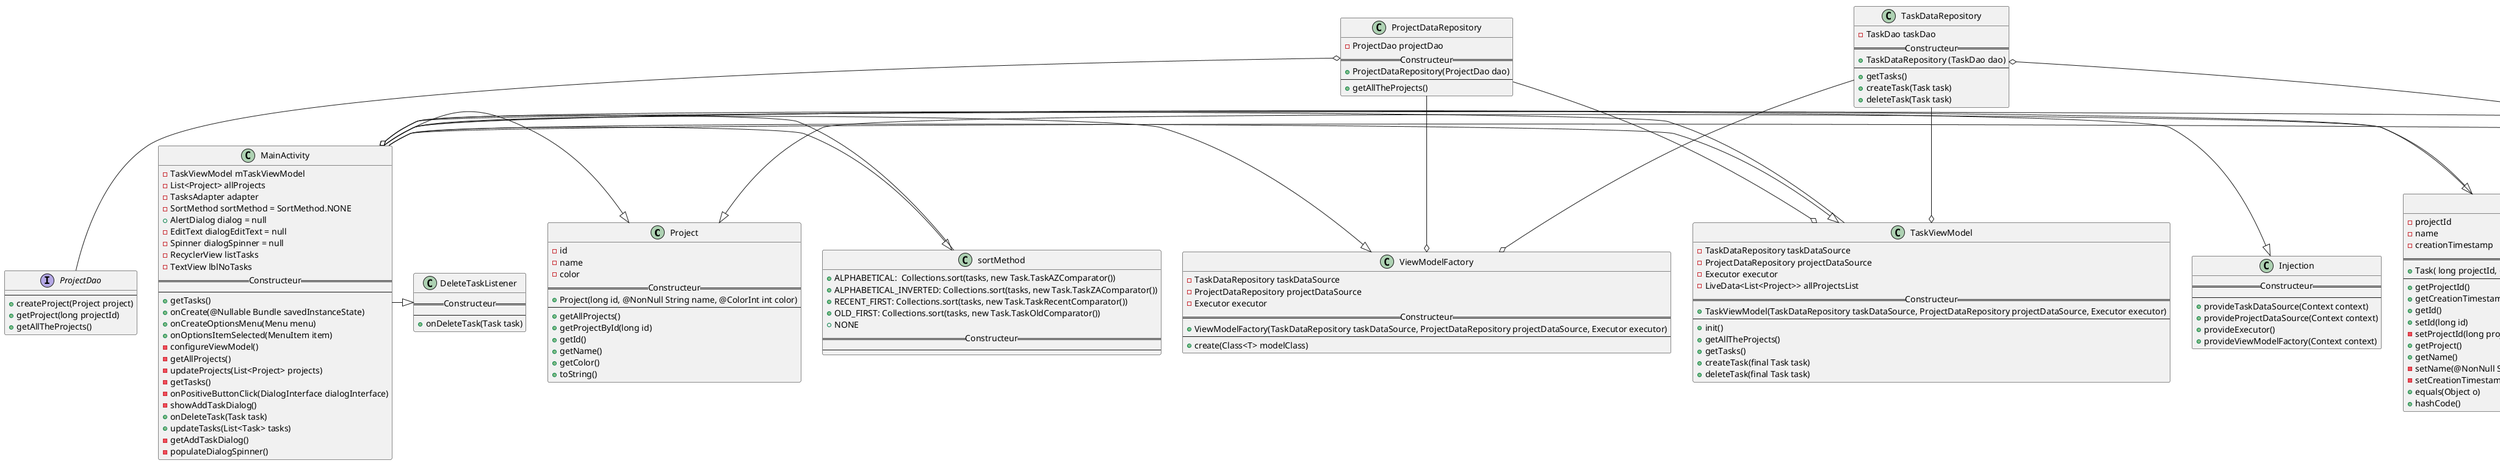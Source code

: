 @startuml

Project <|- Task

MainActivity -|> Project
MainActivity -|> Task
MainActivity -|> DeleteTaskListener
MainActivity -|> Injection
MainActivity -|> TaskViewModel
MainActivity -|> TaskAdapter
MainActivity -|> sortMethod
MainActivity -|> ViewModelFactory

MainActivity o-- TaskAdapter
MainActivity o-- TaskViewModel
MainActivity o-- sortMethod

TaskDataRepository o-- TaskDao
TaskDataRepository --o TaskViewModel
TaskDataRepository --o ViewModelFactory

ProjectDataRepository o-- ProjectDao
ProjectDataRepository --o TaskViewModel
ProjectDataRepository --o ViewModelFactory

deleteTask --o TaskAdapter


interface ProjectDao {
---
+createProject(Project project)
+getProject(long projectId)
+getAllTheProjects()
}

interface TaskDao {
---
+getTasks()
+insertTask(Task task)
+deleteTask(Task task)
}

abstract class TodocDatabase{
-static volatile TodocDatabase INSTANCE
==Constructeur==
---
+mtaskDao()
+mprojectDao()
+getInstance(Context context)
+prepopulateDatabase()
}

class Injection {
==Constructeur==
---
+provideTaskDataSource(Context context)
+provideProjectDataSource(Context context)
+provideExecutor()
+provideViewModelFactory(Context context)
}

class ViewModelFactory {
-TaskDataRepository taskDataSource
-ProjectDataRepository projectDataSource
-Executor executor
==Constructeur==
+ViewModelFactory(TaskDataRepository taskDataSource, ProjectDataRepository projectDataSource, Executor executor)
---
+create(Class<T> modelClass)
}

class Task {
-projectId
-name
-creationTimestamp
==Constructeur==
+Task( long projectId, @NonNull String name, long creationTimestamp)
---
+getProjectId()
+getCreationTimestamp()
+getId()
+setId(long id)
-setProjectId(long projectId)
+getProject()
+getName()
-setName(@NonNull String name)
-setCreationTimestamp(long creationTimestamp)
+equals(Object o)
+hashCode()
}

class Project {
-id
-name
-color
==Constructeur==
+Project(long id, @NonNull String name, @ColorInt int color)
---
+getAllProjects()
+getProjectById(long id)
+getId()
+getName()
+getColor()
+toString()
}

class ProjectDataRepository {
-ProjectDao projectDao
==Constructeur==
+ProjectDataRepository(ProjectDao dao)
---
+getAllTheProjects()
}

class TaskDataRepository {
-TaskDao taskDao
==Constructeur==
+TaskDataRepository (TaskDao dao)
---
+getTasks()
+createTask(Task task)
+deleteTask(Task task)
}

class MainActivity {
-TaskViewModel mTaskViewModel
-List<Project> allProjects
-TasksAdapter adapter
-SortMethod sortMethod = SortMethod.NONE
+AlertDialog dialog = null
-EditText dialogEditText = null
-Spinner dialogSpinner = null
-RecyclerView listTasks
-TextView lblNoTasks
==Constructeur==
---
+getTasks()
+ onCreate(@Nullable Bundle savedInstanceState)
+onCreateOptionsMenu(Menu menu)
+onOptionsItemSelected(MenuItem item)
-configureViewModel()
-getAllProjects()
-updateProjects(List<Project> projects)
-getTasks()
-onPositiveButtonClick(DialogInterface dialogInterface)
-showAddTaskDialog()
+onDeleteTask(Task task)
+updateTasks(List<Task> tasks)
-getAddTaskDialog()
-populateDialogSpinner()
}

class TaskAdapter {
-List<Task> tasks
-DeleteTaskListener deleteTaskListener
==Constructeur==
+TasksAdapter(@NonNull final DeleteTaskListener deleteTaskListener)
---
+ updateTasks(@NonNull final List<Task> tasks)
+onCreateViewHolder(@NonNull ViewGroup viewGroup, int viewType)
+onBindViewHolder(@NonNull TaskViewHolder taskViewHolder, int position)
+getItemCount()
--TaskViewHolder--
-AppCompatImageView imgProject
-TextView lblTaskName
-TextView lblProjectName
-AppCompatImageView imgDelete
-DeleteTaskListener deleteTaskListener
==Constructeur==
+TaskViewHolder(@NonNull View itemView, @NonNull DeleteTaskListener deleteTaskListener)
---
+bind(Task task)
}


class TaskViewModel {
-TaskDataRepository taskDataSource
-ProjectDataRepository projectDataSource
-Executor executor
-LiveData<List<Project>> allProjectsList
==Constructeur==
+TaskViewModel(TaskDataRepository taskDataSource, ProjectDataRepository projectDataSource, Executor executor)
---
+init()
+getAllTheProjects()
+getTasks()
+createTask(final Task task)
+deleteTask(final Task task)
}

class sortMethod {
+ALPHABETICAL:  Collections.sort(tasks, new Task.TaskAZComparator())
+ALPHABETICAL_INVERTED: Collections.sort(tasks, new Task.TaskZAComparator())
+RECENT_FIRST: Collections.sort(tasks, new Task.TaskRecentComparator())
+OLD_FIRST: Collections.sort(tasks, new Task.TaskOldComparator())
+NONE
==Constructeur==
---
}

class DeleteTaskListener {
==Constructeur==
---
+onDeleteTask(Task task)
}

@enduml